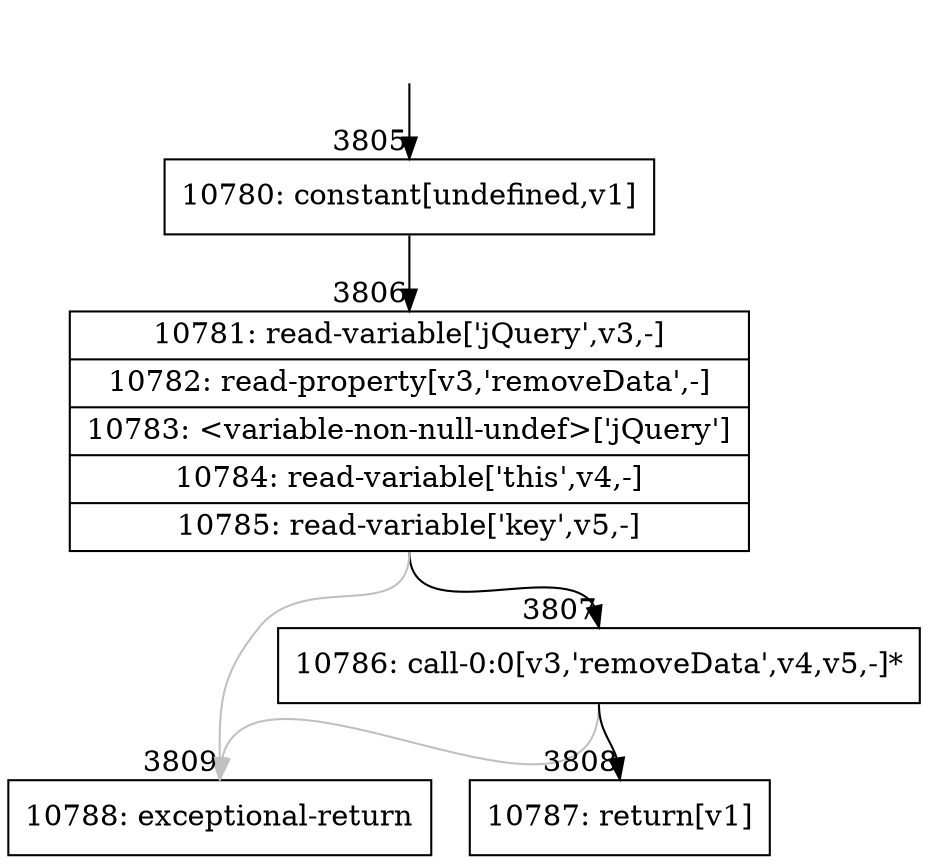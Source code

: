 digraph {
rankdir="TD"
BB_entry254[shape=none,label=""];
BB_entry254 -> BB3805 [tailport=s, headport=n, headlabel="    3805"]
BB3805 [shape=record label="{10780: constant[undefined,v1]}" ] 
BB3805 -> BB3806 [tailport=s, headport=n, headlabel="      3806"]
BB3806 [shape=record label="{10781: read-variable['jQuery',v3,-]|10782: read-property[v3,'removeData',-]|10783: \<variable-non-null-undef\>['jQuery']|10784: read-variable['this',v4,-]|10785: read-variable['key',v5,-]}" ] 
BB3806 -> BB3807 [tailport=s, headport=n, headlabel="      3807"]
BB3806 -> BB3809 [tailport=s, headport=n, color=gray, headlabel="      3809"]
BB3807 [shape=record label="{10786: call-0:0[v3,'removeData',v4,v5,-]*}" ] 
BB3807 -> BB3808 [tailport=s, headport=n, headlabel="      3808"]
BB3807 -> BB3809 [tailport=s, headport=n, color=gray]
BB3808 [shape=record label="{10787: return[v1]}" ] 
BB3809 [shape=record label="{10788: exceptional-return}" ] 
}
